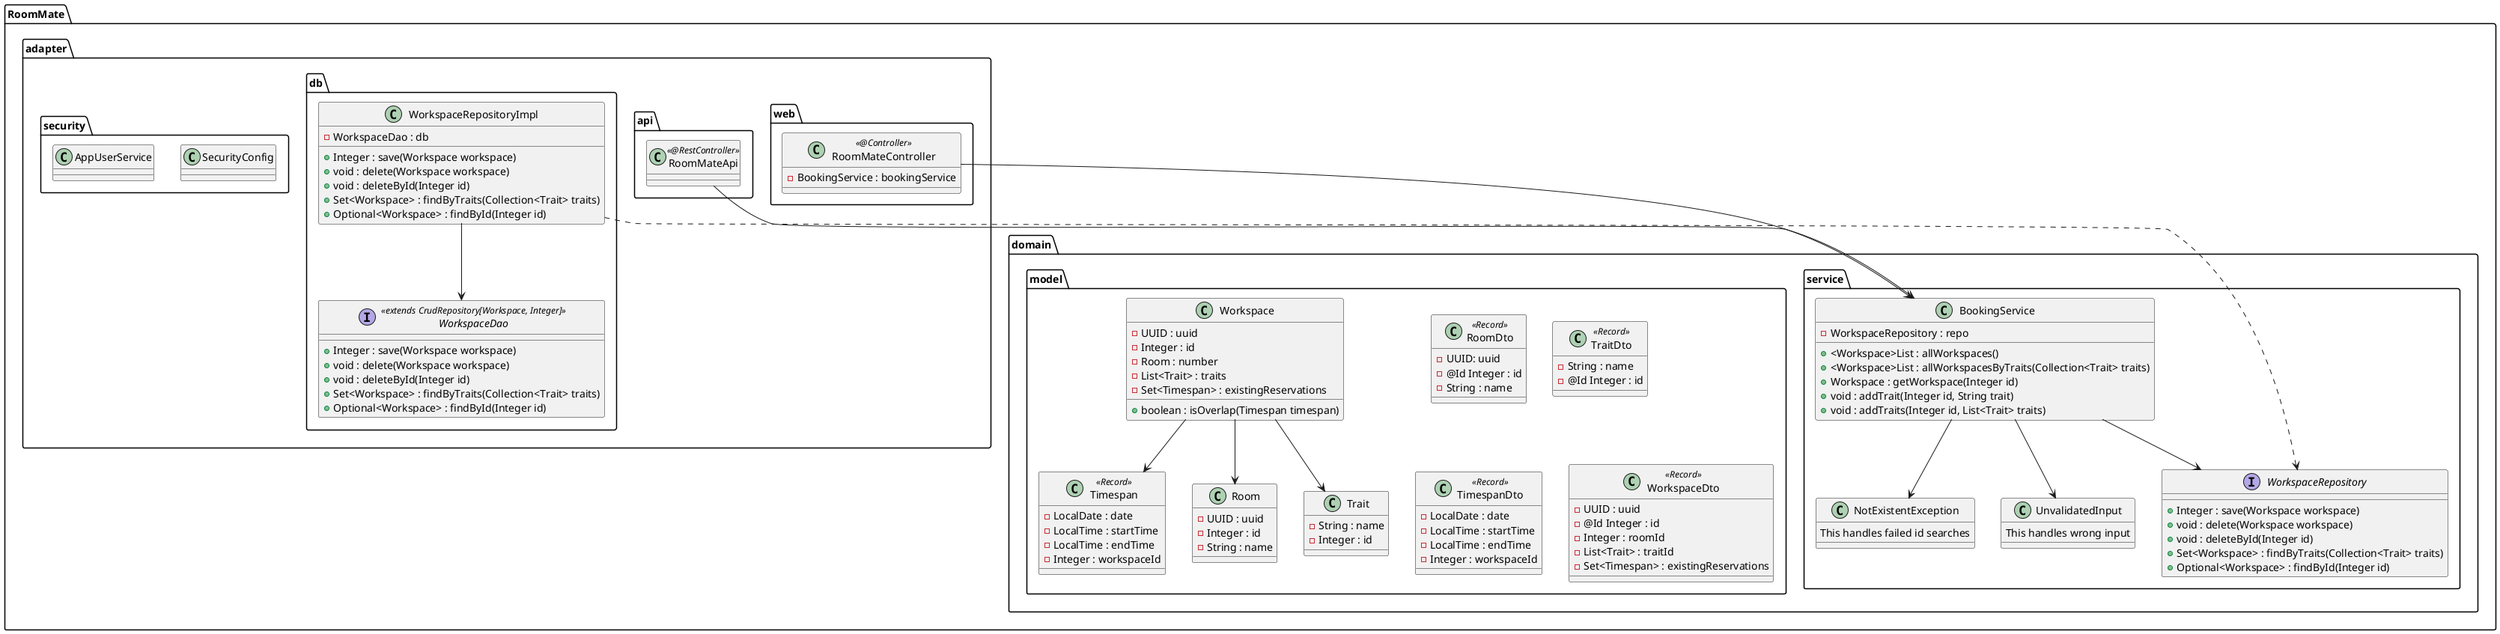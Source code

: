 @startuml
'https://plantuml.com/class-diagram

package RoomMate{


package adapter{

    package web{

        class RoomMateController << @Controller >>{
            - BookingService : bookingService
        }

    }

    package db{

        class WorkspaceRepositoryImpl{
            - WorkspaceDao : db
            + Integer : save(Workspace workspace)
            + void : delete(Workspace workspace)
            + void : deleteById(Integer id)
            + Set<Workspace> : findByTraits(Collection<Trait> traits)
            + Optional<Workspace> : findById(Integer id)
        }
        interface WorkspaceDao << extends CrudRepository[Workspace, Integer] >>{
            + Integer : save(Workspace workspace)
            + void : delete(Workspace workspace)
            + void : deleteById(Integer id)
            + Set<Workspace> : findByTraits(Collection<Trait> traits)
            + Optional<Workspace> : findById(Integer id)
        }

    }

    package api{

        class RoomMateApi << @RestController >>{}

    }

    package security{

        class SecurityConfig{}
        class AppUserService{}

    }

}

package domain{

    package service{

        interface WorkspaceRepository{
            + Integer : save(Workspace workspace)
            + void : delete(Workspace workspace)
            + void : deleteById(Integer id)
            + Set<Workspace> : findByTraits(Collection<Trait> traits)
            + Optional<Workspace> : findById(Integer id)
        }
        class BookingService{
            - WorkspaceRepository : repo
            + <Workspace>List : allWorkspaces()
            + <Workspace>List : allWorkspacesByTraits(Collection<Trait> traits)
            + Workspace : getWorkspace(Integer id)
            + void : addTrait(Integer id, String trait)
            + void : addTraits(Integer id, List<Trait> traits)
        }
        class NotExistentException{
            This handles failed id searches
        }
        class UnvalidatedInput{
            This handles wrong input
        }

    }

    package model{

        class Room{
            - UUID : uuid
            - Integer : id
            - String : name
        }
        class Trait{
            - String : name
            - Integer : id
        }
        class Timespan << Record >> {
            - LocalDate : date
            - LocalTime : startTime
            - LocalTime : endTime
            - Integer : workspaceId
        }
        class Workspace{
            - UUID : uuid
            - Integer : id
            - Room : number
            - List<Trait> : traits
            - Set<Timespan> : existingReservations
            + boolean : isOverlap(Timespan timespan)
        }
        class RoomDto << Record >> {
            - UUID: uuid
            - @Id Integer : id
            - String : name
        }
        class TraitDto << Record >> {
            - String : name
            - @Id Integer : id
        }
        class TimespanDto << Record >> {
            - LocalDate : date
            - LocalTime : startTime
            - LocalTime : endTime
            - Integer : workspaceId
        }
        class WorkspaceDto << Record >> {
            - UUID : uuid
            - @Id Integer : id
            - Integer : roomId
            - List<Trait> : traitId
            - Set<Timespan> : existingReservations
        }

    }

}

'Adapter - api
RoomMateApi --> BookingService

'Adapter - web
RoomMateController --> BookingService

'Adapter - db
WorkspaceRepositoryImpl ..> WorkspaceRepository
WorkspaceRepositoryImpl --> WorkspaceDao

'Domain - Application Service
BookingService --> WorkspaceRepository
BookingService --> NotExistentException
BookingService --> UnvalidatedInput

'Domain - Model
Workspace --> Room
Workspace --> Trait
Workspace --> Timespan

}

@enduml